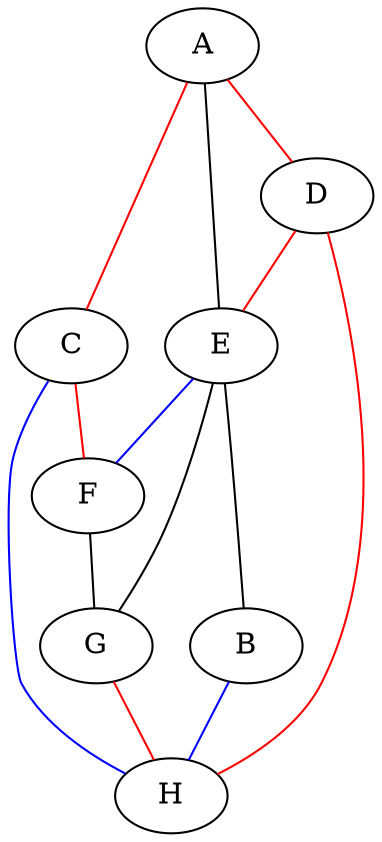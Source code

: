 graph G {
    A;
    B;
    C;
    D;
    E;
    F;
    G;
    H;

    edge [color="red"];
    A -- C;
    A -- D;
    C -- F;
    D -- E;
    D -- H;
    G -- H;
    
    edge [color="black"];
    A -- E;
    E -- B;
    E -- G;
    F -- G;
    
    edge [color="blue"];
    B -- H;
    C -- H;
    E -- F;
}
